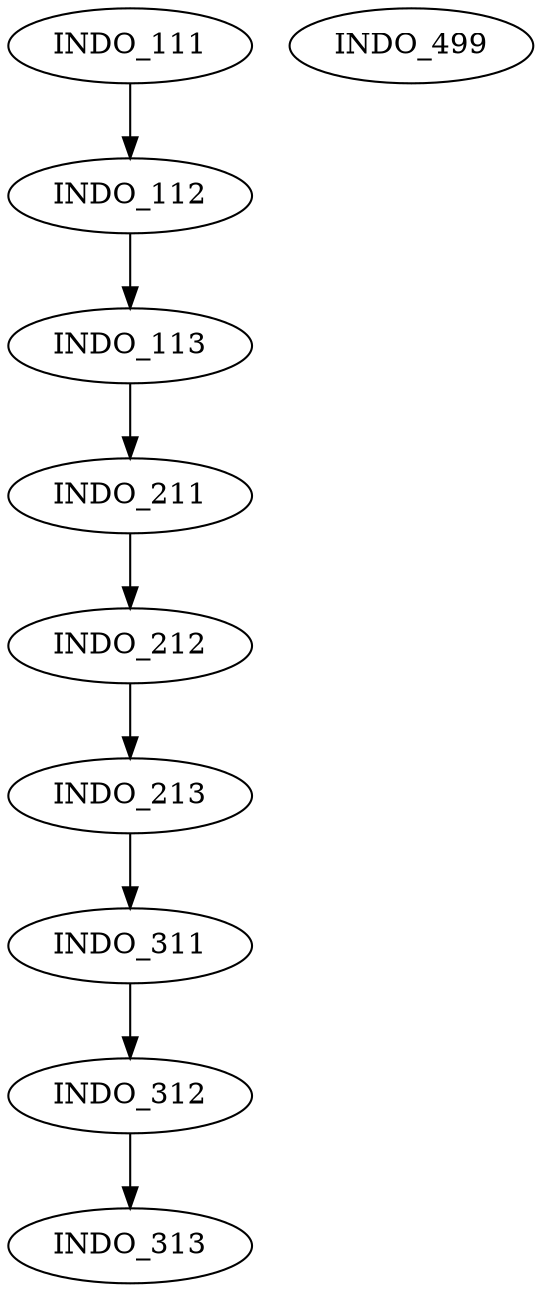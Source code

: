digraph G {
    INDO_111;
    edge [color=black];
    INDO_111 -> INDO_112;
    edge [color=black];
    INDO_112 -> INDO_113;
    edge [color=black];
    INDO_113 -> INDO_211;
    edge [color=black];
    INDO_211 -> INDO_212;
    edge [color=black];
    INDO_212 -> INDO_213;
    edge [color=black];
    INDO_213 -> INDO_311;
    edge [color=black];
    INDO_311 -> INDO_312;
    edge [color=black];
    INDO_312 -> INDO_313;
    INDO_499;
}

